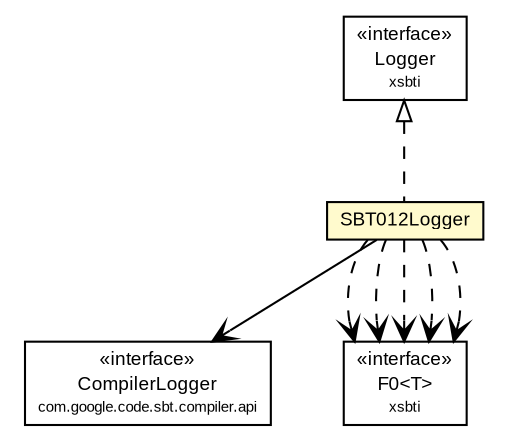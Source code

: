 #!/usr/local/bin/dot
#
# Class diagram 
# Generated by UMLGraph version R5_6-24-gf6e263 (http://www.umlgraph.org/)
#

digraph G {
	edge [fontname="arial",fontsize=10,labelfontname="arial",labelfontsize=10];
	node [fontname="arial",fontsize=10,shape=plaintext];
	nodesep=0.25;
	ranksep=0.5;
	// com.google.code.sbt.compiler.sbt012.SBT012Logger
	c46 [label=<<table title="com.google.code.sbt.compiler.sbt012.SBT012Logger" border="0" cellborder="1" cellspacing="0" cellpadding="2" port="p" bgcolor="lemonChiffon" href="./SBT012Logger.html">
		<tr><td><table border="0" cellspacing="0" cellpadding="1">
<tr><td align="center" balign="center"> SBT012Logger </td></tr>
		</table></td></tr>
		</table>>, URL="./SBT012Logger.html", fontname="arial", fontcolor="black", fontsize=9.0];
	//com.google.code.sbt.compiler.sbt012.SBT012Logger implements xsbti.Logger
	c50:p -> c46:p [dir=back,arrowtail=empty,style=dashed];
	// com.google.code.sbt.compiler.sbt012.SBT012Logger NAVASSOC com.google.code.sbt.compiler.api.CompilerLogger
	c46:p -> c52:p [taillabel="", label="", headlabel="", fontname="arial", fontcolor="black", fontsize=10.0, color="black", arrowhead=open];
	// com.google.code.sbt.compiler.sbt012.SBT012Logger DEPEND xsbti.F0<T>
	c46:p -> c53:p [taillabel="", label="", headlabel="", fontname="arial", fontcolor="black", fontsize=10.0, color="black", arrowhead=open, style=dashed];
	// com.google.code.sbt.compiler.sbt012.SBT012Logger DEPEND xsbti.F0<T>
	c46:p -> c53:p [taillabel="", label="", headlabel="", fontname="arial", fontcolor="black", fontsize=10.0, color="black", arrowhead=open, style=dashed];
	// com.google.code.sbt.compiler.sbt012.SBT012Logger DEPEND xsbti.F0<T>
	c46:p -> c53:p [taillabel="", label="", headlabel="", fontname="arial", fontcolor="black", fontsize=10.0, color="black", arrowhead=open, style=dashed];
	// com.google.code.sbt.compiler.sbt012.SBT012Logger DEPEND xsbti.F0<T>
	c46:p -> c53:p [taillabel="", label="", headlabel="", fontname="arial", fontcolor="black", fontsize=10.0, color="black", arrowhead=open, style=dashed];
	// com.google.code.sbt.compiler.sbt012.SBT012Logger DEPEND xsbti.F0<T>
	c46:p -> c53:p [taillabel="", label="", headlabel="", fontname="arial", fontcolor="black", fontsize=10.0, color="black", arrowhead=open, style=dashed];
	// com.google.code.sbt.compiler.api.CompilerLogger
	c52 [label=<<table title="com.google.code.sbt.compiler.api.CompilerLogger" border="0" cellborder="1" cellspacing="0" cellpadding="2" port="p">
		<tr><td><table border="0" cellspacing="0" cellpadding="1">
<tr><td align="center" balign="center"> &#171;interface&#187; </td></tr>
<tr><td align="center" balign="center"> CompilerLogger </td></tr>
<tr><td align="center" balign="center"><font point-size="7.0"> com.google.code.sbt.compiler.api </font></td></tr>
		</table></td></tr>
		</table>>, URL="null", fontname="arial", fontcolor="black", fontsize=9.0];
	// xsbti.Logger
	c50 [label=<<table title="xsbti.Logger" border="0" cellborder="1" cellspacing="0" cellpadding="2" port="p">
		<tr><td><table border="0" cellspacing="0" cellpadding="1">
<tr><td align="center" balign="center"> &#171;interface&#187; </td></tr>
<tr><td align="center" balign="center"> Logger </td></tr>
<tr><td align="center" balign="center"><font point-size="7.0"> xsbti </font></td></tr>
		</table></td></tr>
		</table>>, URL="null", fontname="arial", fontcolor="black", fontsize=9.0];
	// xsbti.F0<T>
	c53 [label=<<table title="xsbti.F0" border="0" cellborder="1" cellspacing="0" cellpadding="2" port="p">
		<tr><td><table border="0" cellspacing="0" cellpadding="1">
<tr><td align="center" balign="center"> &#171;interface&#187; </td></tr>
<tr><td align="center" balign="center"> F0&lt;T&gt; </td></tr>
<tr><td align="center" balign="center"><font point-size="7.0"> xsbti </font></td></tr>
		</table></td></tr>
		</table>>, URL="null", fontname="arial", fontcolor="black", fontsize=9.0];
}

